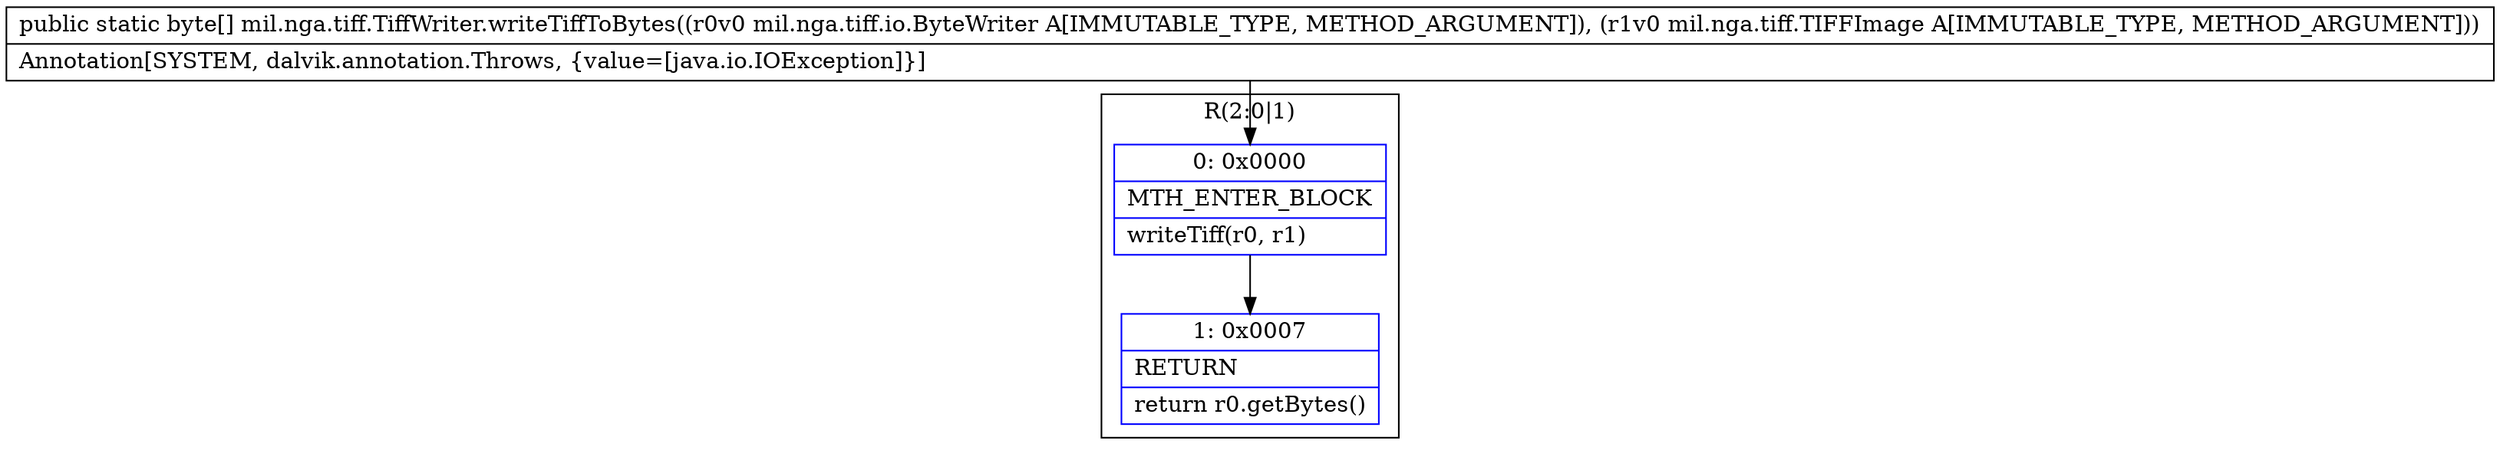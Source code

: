 digraph "CFG formil.nga.tiff.TiffWriter.writeTiffToBytes(Lmil\/nga\/tiff\/io\/ByteWriter;Lmil\/nga\/tiff\/TIFFImage;)[B" {
subgraph cluster_Region_91241903 {
label = "R(2:0|1)";
node [shape=record,color=blue];
Node_0 [shape=record,label="{0\:\ 0x0000|MTH_ENTER_BLOCK\l|writeTiff(r0, r1)\l}"];
Node_1 [shape=record,label="{1\:\ 0x0007|RETURN\l|return r0.getBytes()\l}"];
}
MethodNode[shape=record,label="{public static byte[] mil.nga.tiff.TiffWriter.writeTiffToBytes((r0v0 mil.nga.tiff.io.ByteWriter A[IMMUTABLE_TYPE, METHOD_ARGUMENT]), (r1v0 mil.nga.tiff.TIFFImage A[IMMUTABLE_TYPE, METHOD_ARGUMENT]))  | Annotation[SYSTEM, dalvik.annotation.Throws, \{value=[java.io.IOException]\}]\l}"];
MethodNode -> Node_0;
Node_0 -> Node_1;
}

